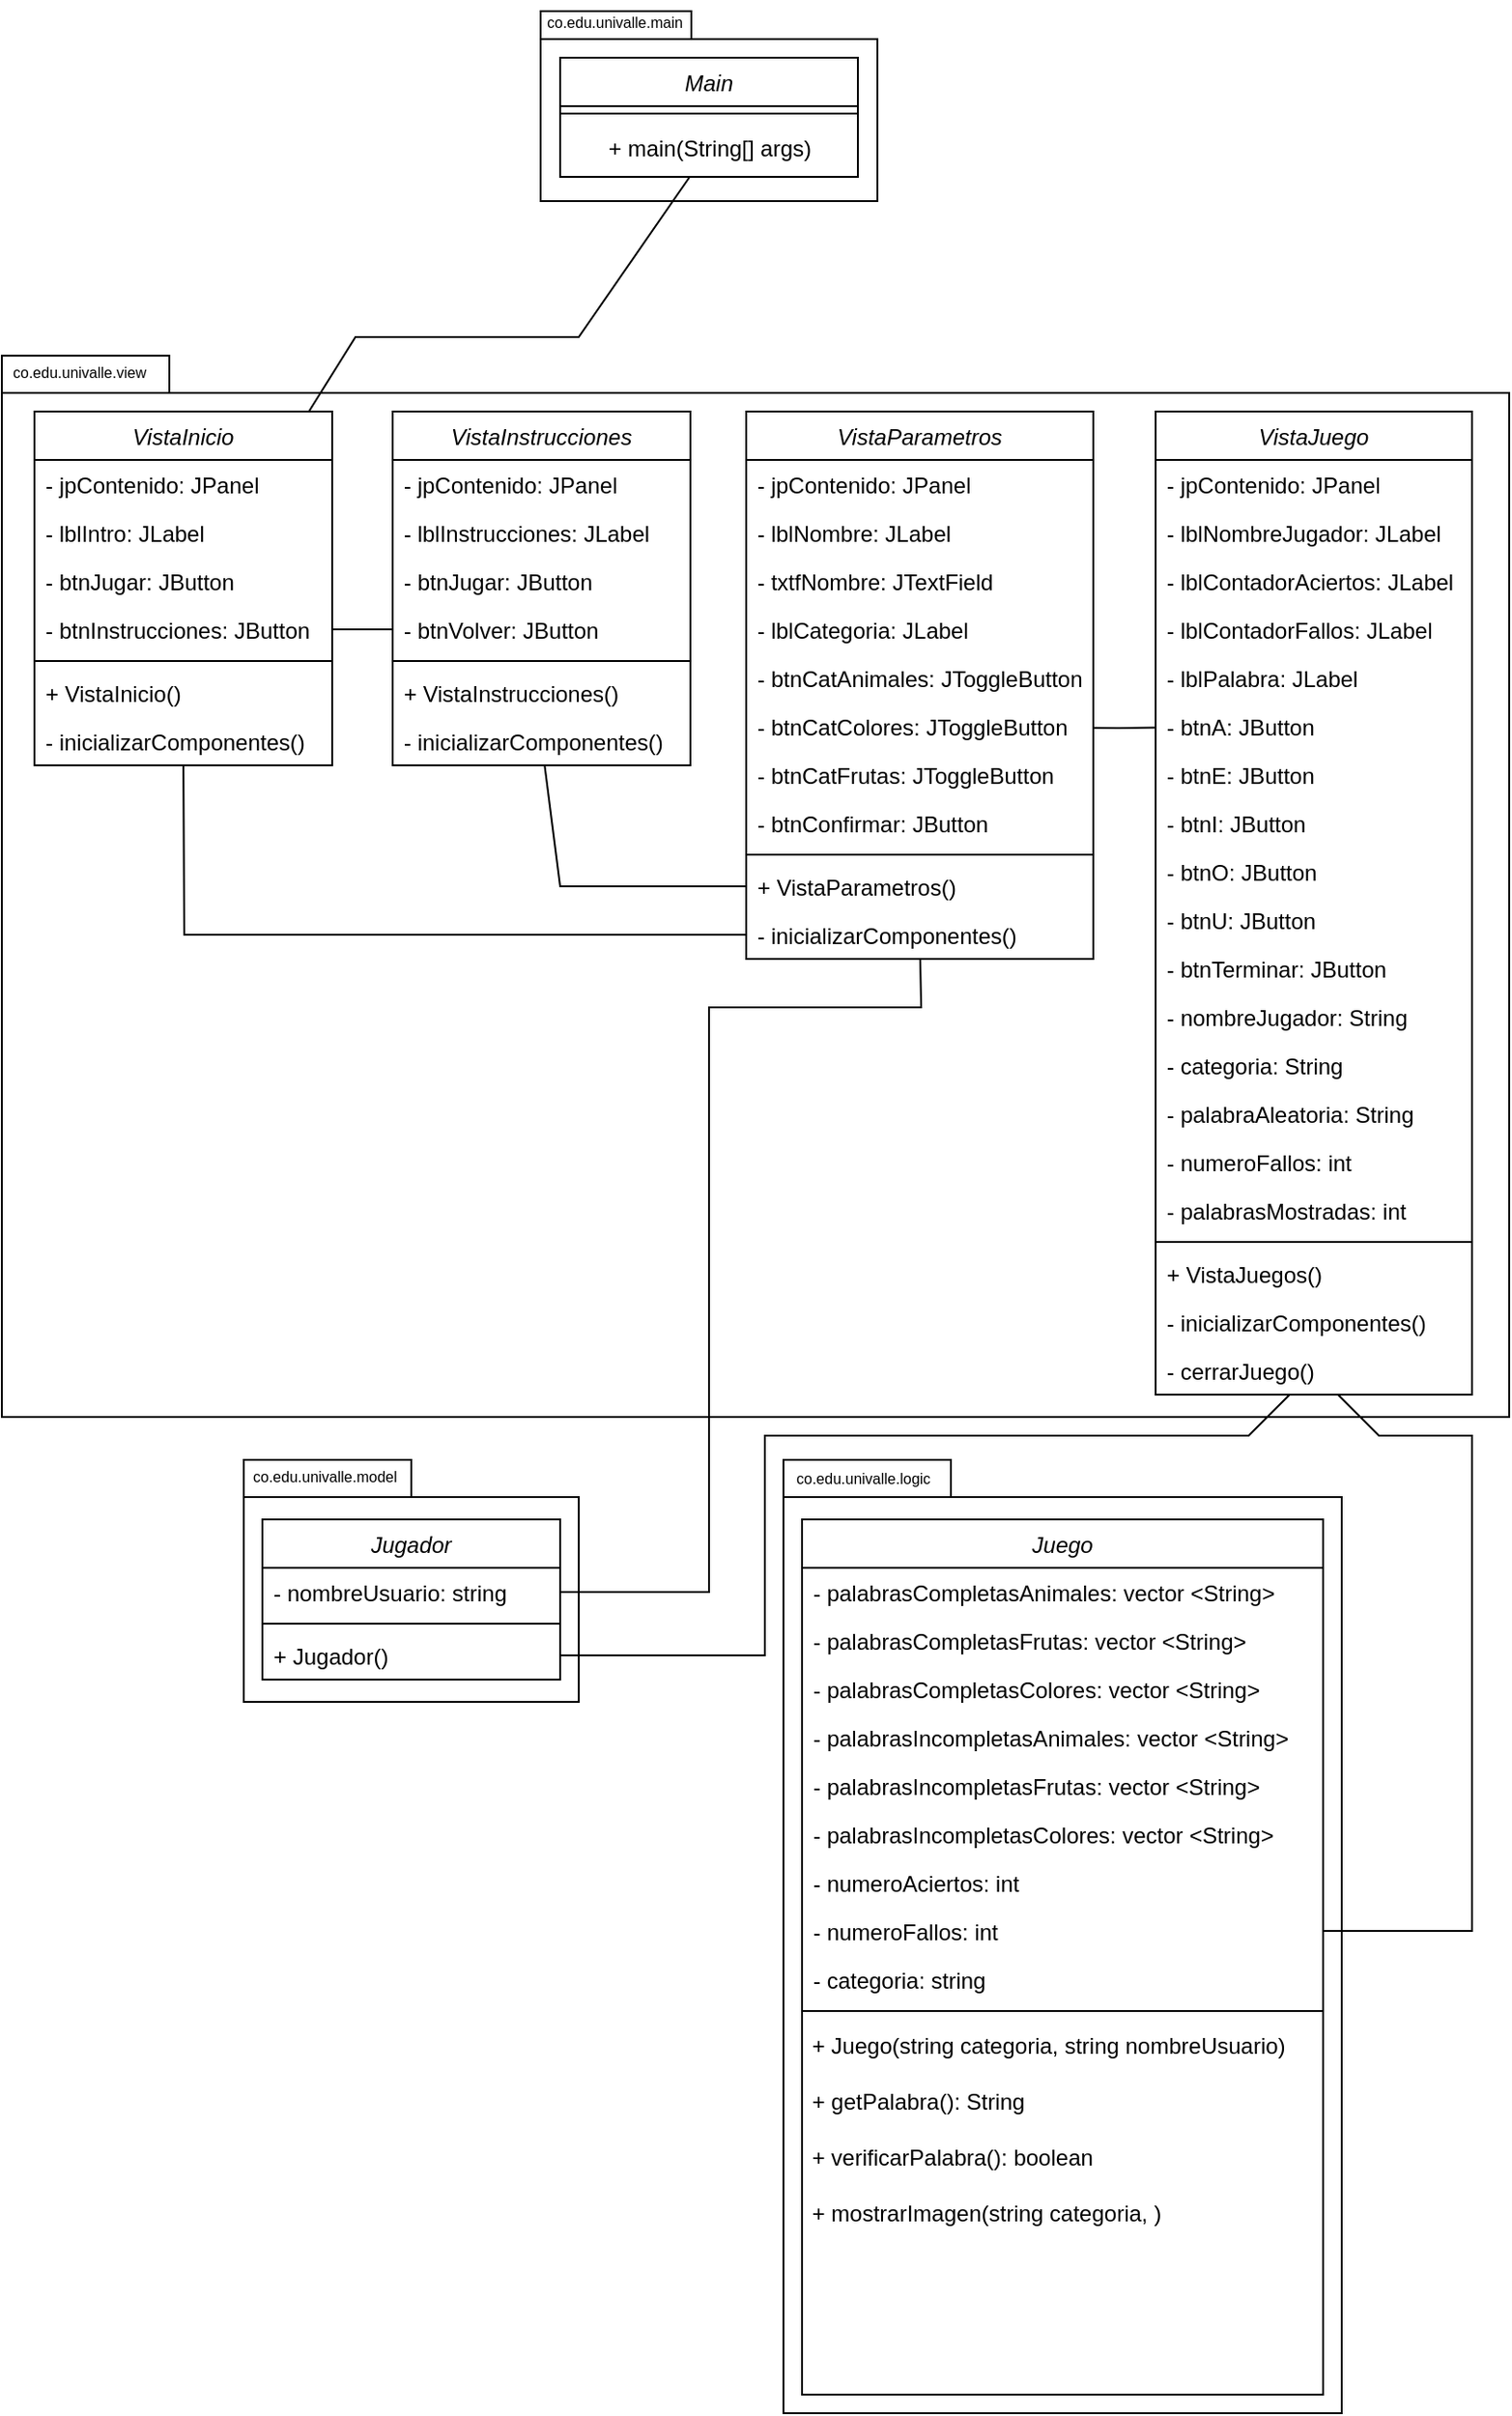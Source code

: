 <mxfile version="21.2.0" type="github">
  <diagram id="C5RBs43oDa-KdzZeNtuy" name="Page-1">
    <mxGraphModel dx="1687" dy="944" grid="1" gridSize="10" guides="1" tooltips="1" connect="1" arrows="1" fold="1" page="1" pageScale="1" pageWidth="827" pageHeight="1169" math="0" shadow="0">
      <root>
        <mxCell id="WIyWlLk6GJQsqaUBKTNV-0" />
        <mxCell id="WIyWlLk6GJQsqaUBKTNV-1" parent="WIyWlLk6GJQsqaUBKTNV-0" />
        <mxCell id="RVjQ9BMWrg18vQn4J5gT-40" value="" style="shape=folder;fontStyle=1;spacingTop=10;tabWidth=81;tabHeight=15;tabPosition=left;html=1;whiteSpace=wrap;" parent="WIyWlLk6GJQsqaUBKTNV-1" vertex="1">
          <mxGeometry x="289.5" y="25" width="181" height="102" as="geometry" />
        </mxCell>
        <mxCell id="RVjQ9BMWrg18vQn4J5gT-33" value="" style="shape=folder;fontStyle=1;spacingTop=10;tabWidth=90;tabHeight=20;tabPosition=left;html=1;whiteSpace=wrap;" parent="WIyWlLk6GJQsqaUBKTNV-1" vertex="1">
          <mxGeometry x="420" y="803" width="300" height="512" as="geometry" />
        </mxCell>
        <mxCell id="RVjQ9BMWrg18vQn4J5gT-32" value="" style="shape=folder;fontStyle=1;spacingTop=10;tabWidth=90;tabHeight=20;tabPosition=left;html=1;whiteSpace=wrap;" parent="WIyWlLk6GJQsqaUBKTNV-1" vertex="1">
          <mxGeometry x="130" y="803" width="180" height="130" as="geometry" />
        </mxCell>
        <mxCell id="RVjQ9BMWrg18vQn4J5gT-13" value="Jugador" style="swimlane;fontStyle=2;align=center;verticalAlign=top;childLayout=stackLayout;horizontal=1;startSize=26;horizontalStack=0;resizeParent=1;resizeLast=0;collapsible=1;marginBottom=0;rounded=0;shadow=0;strokeWidth=1;" parent="WIyWlLk6GJQsqaUBKTNV-1" vertex="1">
          <mxGeometry x="140" y="835" width="160" height="86" as="geometry">
            <mxRectangle x="550" y="140" width="160" height="26" as="alternateBounds" />
          </mxGeometry>
        </mxCell>
        <mxCell id="RVjQ9BMWrg18vQn4J5gT-24" value="- nombreUsuario: string" style="text;align=left;verticalAlign=top;spacingLeft=4;spacingRight=4;overflow=hidden;rotatable=0;points=[[0,0.5],[1,0.5]];portConstraint=eastwest;" parent="RVjQ9BMWrg18vQn4J5gT-13" vertex="1">
          <mxGeometry y="26" width="160" height="26" as="geometry" />
        </mxCell>
        <mxCell id="RVjQ9BMWrg18vQn4J5gT-19" value="" style="line;html=1;strokeWidth=1;align=left;verticalAlign=middle;spacingTop=-1;spacingLeft=3;spacingRight=3;rotatable=0;labelPosition=right;points=[];portConstraint=eastwest;" parent="RVjQ9BMWrg18vQn4J5gT-13" vertex="1">
          <mxGeometry y="52" width="160" height="8" as="geometry" />
        </mxCell>
        <mxCell id="RVjQ9BMWrg18vQn4J5gT-20" value="+ Jugador()" style="text;align=left;verticalAlign=top;spacingLeft=4;spacingRight=4;overflow=hidden;rotatable=0;points=[[0,0.5],[1,0.5]];portConstraint=eastwest;" parent="RVjQ9BMWrg18vQn4J5gT-13" vertex="1">
          <mxGeometry y="60" width="160" height="26" as="geometry" />
        </mxCell>
        <mxCell id="RVjQ9BMWrg18vQn4J5gT-31" value="" style="shape=folder;fontStyle=1;spacingTop=10;tabWidth=90;tabHeight=20;tabPosition=left;html=1;whiteSpace=wrap;" parent="WIyWlLk6GJQsqaUBKTNV-1" vertex="1">
          <mxGeometry y="210" width="810" height="570" as="geometry" />
        </mxCell>
        <mxCell id="zkfFHV4jXpPFQw0GAbJ--0" value="Main" style="swimlane;fontStyle=2;align=center;verticalAlign=top;childLayout=stackLayout;horizontal=1;startSize=26;horizontalStack=0;resizeParent=1;resizeLast=0;collapsible=1;marginBottom=0;rounded=0;shadow=0;strokeWidth=1;" parent="WIyWlLk6GJQsqaUBKTNV-1" vertex="1">
          <mxGeometry x="300" y="50" width="160" height="64" as="geometry">
            <mxRectangle x="300" y="50" width="160" height="26" as="alternateBounds" />
          </mxGeometry>
        </mxCell>
        <mxCell id="zkfFHV4jXpPFQw0GAbJ--4" value="" style="line;html=1;strokeWidth=1;align=left;verticalAlign=middle;spacingTop=-1;spacingLeft=3;spacingRight=3;rotatable=0;labelPosition=right;points=[];portConstraint=eastwest;" parent="zkfFHV4jXpPFQw0GAbJ--0" vertex="1">
          <mxGeometry y="26" width="160" height="8" as="geometry" />
        </mxCell>
        <mxCell id="qx6XCxgeJxMdSCcZh3zr-53" value="+ main(String[] args)" style="text;html=1;align=center;verticalAlign=middle;resizable=0;points=[];autosize=1;strokeColor=none;fillColor=none;" parent="zkfFHV4jXpPFQw0GAbJ--0" vertex="1">
          <mxGeometry y="34" width="160" height="30" as="geometry" />
        </mxCell>
        <mxCell id="zkfFHV4jXpPFQw0GAbJ--6" value="VistaInstrucciones" style="swimlane;fontStyle=2;align=center;verticalAlign=top;childLayout=stackLayout;horizontal=1;startSize=26;horizontalStack=0;resizeParent=1;resizeLast=0;collapsible=1;marginBottom=0;rounded=0;shadow=0;strokeWidth=1;" parent="WIyWlLk6GJQsqaUBKTNV-1" vertex="1">
          <mxGeometry x="210" y="240" width="160" height="190" as="geometry">
            <mxRectangle x="130" y="380" width="160" height="26" as="alternateBounds" />
          </mxGeometry>
        </mxCell>
        <mxCell id="9OdhaxylkcEo5AfVOE6o-1" value="- jpContenido: JPanel" style="text;align=left;verticalAlign=top;spacingLeft=4;spacingRight=4;overflow=hidden;rotatable=0;points=[[0,0.5],[1,0.5]];portConstraint=eastwest;" parent="zkfFHV4jXpPFQw0GAbJ--6" vertex="1">
          <mxGeometry y="26" width="160" height="26" as="geometry" />
        </mxCell>
        <mxCell id="zkfFHV4jXpPFQw0GAbJ--7" value="- lblInstrucciones: JLabel" style="text;align=left;verticalAlign=top;spacingLeft=4;spacingRight=4;overflow=hidden;rotatable=0;points=[[0,0.5],[1,0.5]];portConstraint=eastwest;" parent="zkfFHV4jXpPFQw0GAbJ--6" vertex="1">
          <mxGeometry y="52" width="160" height="26" as="geometry" />
        </mxCell>
        <mxCell id="zkfFHV4jXpPFQw0GAbJ--8" value="- btnJugar: JButton" style="text;align=left;verticalAlign=top;spacingLeft=4;spacingRight=4;overflow=hidden;rotatable=0;points=[[0,0.5],[1,0.5]];portConstraint=eastwest;rounded=0;shadow=0;html=0;" parent="zkfFHV4jXpPFQw0GAbJ--6" vertex="1">
          <mxGeometry y="78" width="160" height="26" as="geometry" />
        </mxCell>
        <mxCell id="qx6XCxgeJxMdSCcZh3zr-32" value="- btnVolver: JButton" style="text;align=left;verticalAlign=top;spacingLeft=4;spacingRight=4;overflow=hidden;rotatable=0;points=[[0,0.5],[1,0.5]];portConstraint=eastwest;rounded=0;shadow=0;html=0;" parent="zkfFHV4jXpPFQw0GAbJ--6" vertex="1">
          <mxGeometry y="104" width="160" height="26" as="geometry" />
        </mxCell>
        <mxCell id="zkfFHV4jXpPFQw0GAbJ--9" value="" style="line;html=1;strokeWidth=1;align=left;verticalAlign=middle;spacingTop=-1;spacingLeft=3;spacingRight=3;rotatable=0;labelPosition=right;points=[];portConstraint=eastwest;" parent="zkfFHV4jXpPFQw0GAbJ--6" vertex="1">
          <mxGeometry y="130" width="160" height="8" as="geometry" />
        </mxCell>
        <mxCell id="qx6XCxgeJxMdSCcZh3zr-34" value="+ VistaInstrucciones()" style="text;align=left;verticalAlign=top;spacingLeft=4;spacingRight=4;overflow=hidden;rotatable=0;points=[[0,0.5],[1,0.5]];portConstraint=eastwest;" parent="zkfFHV4jXpPFQw0GAbJ--6" vertex="1">
          <mxGeometry y="138" width="160" height="26" as="geometry" />
        </mxCell>
        <mxCell id="qx6XCxgeJxMdSCcZh3zr-35" value="- inicializarComponentes()" style="text;align=left;verticalAlign=top;spacingLeft=4;spacingRight=4;overflow=hidden;rotatable=0;points=[[0,0.5],[1,0.5]];portConstraint=eastwest;" parent="zkfFHV4jXpPFQw0GAbJ--6" vertex="1">
          <mxGeometry y="164" width="160" height="26" as="geometry" />
        </mxCell>
        <mxCell id="zkfFHV4jXpPFQw0GAbJ--13" value="Juego" style="swimlane;fontStyle=2;align=center;verticalAlign=top;childLayout=stackLayout;horizontal=1;startSize=26;horizontalStack=0;resizeParent=1;resizeLast=0;collapsible=1;marginBottom=0;rounded=0;shadow=0;strokeWidth=1;" parent="WIyWlLk6GJQsqaUBKTNV-1" vertex="1">
          <mxGeometry x="430" y="835" width="280" height="470" as="geometry">
            <mxRectangle x="340" y="380" width="170" height="26" as="alternateBounds" />
          </mxGeometry>
        </mxCell>
        <mxCell id="RVjQ9BMWrg18vQn4J5gT-7" value="- palabrasCompletasAnimales: vector &lt;String&gt;" style="text;align=left;verticalAlign=top;spacingLeft=4;spacingRight=4;overflow=hidden;rotatable=0;points=[[0,0.5],[1,0.5]];portConstraint=eastwest;" parent="zkfFHV4jXpPFQw0GAbJ--13" vertex="1">
          <mxGeometry y="26" width="280" height="26" as="geometry" />
        </mxCell>
        <mxCell id="RVjQ9BMWrg18vQn4J5gT-9" value="- palabrasCompletasFrutas: vector &lt;String&gt;" style="text;align=left;verticalAlign=top;spacingLeft=4;spacingRight=4;overflow=hidden;rotatable=0;points=[[0,0.5],[1,0.5]];portConstraint=eastwest;" parent="zkfFHV4jXpPFQw0GAbJ--13" vertex="1">
          <mxGeometry y="52" width="280" height="26" as="geometry" />
        </mxCell>
        <mxCell id="RVjQ9BMWrg18vQn4J5gT-8" value="- palabrasCompletasColores: vector &lt;String&gt;" style="text;align=left;verticalAlign=top;spacingLeft=4;spacingRight=4;overflow=hidden;rotatable=0;points=[[0,0.5],[1,0.5]];portConstraint=eastwest;" parent="zkfFHV4jXpPFQw0GAbJ--13" vertex="1">
          <mxGeometry y="78" width="280" height="26" as="geometry" />
        </mxCell>
        <mxCell id="RVjQ9BMWrg18vQn4J5gT-10" value="- palabrasIncompletasAnimales: vector &lt;String&gt;" style="text;align=left;verticalAlign=top;spacingLeft=4;spacingRight=4;overflow=hidden;rotatable=0;points=[[0,0.5],[1,0.5]];portConstraint=eastwest;" parent="zkfFHV4jXpPFQw0GAbJ--13" vertex="1">
          <mxGeometry y="104" width="280" height="26" as="geometry" />
        </mxCell>
        <mxCell id="RVjQ9BMWrg18vQn4J5gT-12" value="- palabrasIncompletasFrutas: vector &lt;String&gt;" style="text;align=left;verticalAlign=top;spacingLeft=4;spacingRight=4;overflow=hidden;rotatable=0;points=[[0,0.5],[1,0.5]];portConstraint=eastwest;" parent="zkfFHV4jXpPFQw0GAbJ--13" vertex="1">
          <mxGeometry y="130" width="280" height="26" as="geometry" />
        </mxCell>
        <mxCell id="RVjQ9BMWrg18vQn4J5gT-11" value="- palabrasIncompletasColores: vector &lt;String&gt;" style="text;align=left;verticalAlign=top;spacingLeft=4;spacingRight=4;overflow=hidden;rotatable=0;points=[[0,0.5],[1,0.5]];portConstraint=eastwest;" parent="zkfFHV4jXpPFQw0GAbJ--13" vertex="1">
          <mxGeometry y="156" width="280" height="26" as="geometry" />
        </mxCell>
        <mxCell id="RVjQ9BMWrg18vQn4J5gT-22" value="- numeroAciertos: int" style="text;align=left;verticalAlign=top;spacingLeft=4;spacingRight=4;overflow=hidden;rotatable=0;points=[[0,0.5],[1,0.5]];portConstraint=eastwest;" parent="zkfFHV4jXpPFQw0GAbJ--13" vertex="1">
          <mxGeometry y="182" width="280" height="26" as="geometry" />
        </mxCell>
        <mxCell id="RVjQ9BMWrg18vQn4J5gT-23" value="- numeroFallos: int" style="text;align=left;verticalAlign=top;spacingLeft=4;spacingRight=4;overflow=hidden;rotatable=0;points=[[0,0.5],[1,0.5]];portConstraint=eastwest;" parent="zkfFHV4jXpPFQw0GAbJ--13" vertex="1">
          <mxGeometry y="208" width="280" height="26" as="geometry" />
        </mxCell>
        <mxCell id="RVjQ9BMWrg18vQn4J5gT-28" value="- categoria: string" style="text;align=left;verticalAlign=top;spacingLeft=4;spacingRight=4;overflow=hidden;rotatable=0;points=[[0,0.5],[1,0.5]];portConstraint=eastwest;" parent="zkfFHV4jXpPFQw0GAbJ--13" vertex="1">
          <mxGeometry y="234" width="280" height="26" as="geometry" />
        </mxCell>
        <mxCell id="zkfFHV4jXpPFQw0GAbJ--15" value="" style="line;html=1;strokeWidth=1;align=left;verticalAlign=middle;spacingTop=-1;spacingLeft=3;spacingRight=3;rotatable=0;labelPosition=right;points=[];portConstraint=eastwest;" parent="zkfFHV4jXpPFQw0GAbJ--13" vertex="1">
          <mxGeometry y="260" width="280" height="8" as="geometry" />
        </mxCell>
        <mxCell id="qx6XCxgeJxMdSCcZh3zr-31" value="&amp;nbsp;+ Juego(string categoria, string nombreUsuario)" style="text;html=1;align=left;verticalAlign=middle;resizable=0;points=[];autosize=1;strokeColor=none;fillColor=none;" parent="zkfFHV4jXpPFQw0GAbJ--13" vertex="1">
          <mxGeometry y="268" width="280" height="30" as="geometry" />
        </mxCell>
        <mxCell id="qx6XCxgeJxMdSCcZh3zr-56" value="&amp;nbsp;+ getPalabra(): String" style="text;html=1;align=left;verticalAlign=middle;resizable=0;points=[];autosize=1;strokeColor=none;fillColor=none;" parent="zkfFHV4jXpPFQw0GAbJ--13" vertex="1">
          <mxGeometry y="298" width="280" height="30" as="geometry" />
        </mxCell>
        <mxCell id="qx6XCxgeJxMdSCcZh3zr-57" value="&amp;nbsp;+ verificarPalabra(): boolean" style="text;html=1;align=left;verticalAlign=middle;resizable=0;points=[];autosize=1;strokeColor=none;fillColor=none;" parent="zkfFHV4jXpPFQw0GAbJ--13" vertex="1">
          <mxGeometry y="328" width="280" height="30" as="geometry" />
        </mxCell>
        <mxCell id="qx6XCxgeJxMdSCcZh3zr-58" value="&amp;nbsp;+ mostrarImagen(string categoria, )" style="text;html=1;align=left;verticalAlign=middle;resizable=0;points=[];autosize=1;strokeColor=none;fillColor=none;" parent="zkfFHV4jXpPFQw0GAbJ--13" vertex="1">
          <mxGeometry y="358" width="280" height="30" as="geometry" />
        </mxCell>
        <mxCell id="zkfFHV4jXpPFQw0GAbJ--17" value="VistaInicio" style="swimlane;fontStyle=2;align=center;verticalAlign=top;childLayout=stackLayout;horizontal=1;startSize=26;horizontalStack=0;resizeParent=1;resizeLast=0;collapsible=1;marginBottom=0;rounded=0;shadow=0;strokeWidth=1;" parent="WIyWlLk6GJQsqaUBKTNV-1" vertex="1">
          <mxGeometry x="17.5" y="240" width="160" height="190" as="geometry">
            <mxRectangle x="550" y="140" width="160" height="26" as="alternateBounds" />
          </mxGeometry>
        </mxCell>
        <mxCell id="9OdhaxylkcEo5AfVOE6o-0" value="- jpContenido: JPanel" style="text;align=left;verticalAlign=top;spacingLeft=4;spacingRight=4;overflow=hidden;rotatable=0;points=[[0,0.5],[1,0.5]];portConstraint=eastwest;" parent="zkfFHV4jXpPFQw0GAbJ--17" vertex="1">
          <mxGeometry y="26" width="160" height="26" as="geometry" />
        </mxCell>
        <mxCell id="zkfFHV4jXpPFQw0GAbJ--18" value="- lblIntro: JLabel" style="text;align=left;verticalAlign=top;spacingLeft=4;spacingRight=4;overflow=hidden;rotatable=0;points=[[0,0.5],[1,0.5]];portConstraint=eastwest;" parent="zkfFHV4jXpPFQw0GAbJ--17" vertex="1">
          <mxGeometry y="52" width="160" height="26" as="geometry" />
        </mxCell>
        <mxCell id="zkfFHV4jXpPFQw0GAbJ--19" value="- btnJugar: JButton" style="text;align=left;verticalAlign=top;spacingLeft=4;spacingRight=4;overflow=hidden;rotatable=0;points=[[0,0.5],[1,0.5]];portConstraint=eastwest;rounded=0;shadow=0;html=0;" parent="zkfFHV4jXpPFQw0GAbJ--17" vertex="1">
          <mxGeometry y="78" width="160" height="26" as="geometry" />
        </mxCell>
        <mxCell id="zkfFHV4jXpPFQw0GAbJ--20" value="- btnInstrucciones: JButton" style="text;align=left;verticalAlign=top;spacingLeft=4;spacingRight=4;overflow=hidden;rotatable=0;points=[[0,0.5],[1,0.5]];portConstraint=eastwest;rounded=0;shadow=0;html=0;" parent="zkfFHV4jXpPFQw0GAbJ--17" vertex="1">
          <mxGeometry y="104" width="160" height="26" as="geometry" />
        </mxCell>
        <mxCell id="zkfFHV4jXpPFQw0GAbJ--23" value="" style="line;html=1;strokeWidth=1;align=left;verticalAlign=middle;spacingTop=-1;spacingLeft=3;spacingRight=3;rotatable=0;labelPosition=right;points=[];portConstraint=eastwest;" parent="zkfFHV4jXpPFQw0GAbJ--17" vertex="1">
          <mxGeometry y="130" width="160" height="8" as="geometry" />
        </mxCell>
        <mxCell id="zkfFHV4jXpPFQw0GAbJ--24" value="+ VistaInicio()" style="text;align=left;verticalAlign=top;spacingLeft=4;spacingRight=4;overflow=hidden;rotatable=0;points=[[0,0.5],[1,0.5]];portConstraint=eastwest;" parent="zkfFHV4jXpPFQw0GAbJ--17" vertex="1">
          <mxGeometry y="138" width="160" height="26" as="geometry" />
        </mxCell>
        <mxCell id="zkfFHV4jXpPFQw0GAbJ--25" value="- inicializarComponentes()" style="text;align=left;verticalAlign=top;spacingLeft=4;spacingRight=4;overflow=hidden;rotatable=0;points=[[0,0.5],[1,0.5]];portConstraint=eastwest;" parent="zkfFHV4jXpPFQw0GAbJ--17" vertex="1">
          <mxGeometry y="164" width="160" height="26" as="geometry" />
        </mxCell>
        <mxCell id="qx6XCxgeJxMdSCcZh3zr-0" value="VistaParametros" style="swimlane;fontStyle=2;align=center;verticalAlign=top;childLayout=stackLayout;horizontal=1;startSize=26;horizontalStack=0;resizeParent=1;resizeLast=0;collapsible=1;marginBottom=0;rounded=0;shadow=0;strokeWidth=1;" parent="WIyWlLk6GJQsqaUBKTNV-1" vertex="1">
          <mxGeometry x="400" y="240" width="186.5" height="294" as="geometry">
            <mxRectangle x="550" y="140" width="160" height="26" as="alternateBounds" />
          </mxGeometry>
        </mxCell>
        <mxCell id="9OdhaxylkcEo5AfVOE6o-5" value="- jpContenido: JPanel" style="text;align=left;verticalAlign=top;spacingLeft=4;spacingRight=4;overflow=hidden;rotatable=0;points=[[0,0.5],[1,0.5]];portConstraint=eastwest;" parent="qx6XCxgeJxMdSCcZh3zr-0" vertex="1">
          <mxGeometry y="26" width="186.5" height="26" as="geometry" />
        </mxCell>
        <mxCell id="qx6XCxgeJxMdSCcZh3zr-36" value="- lblNombre: JLabel" style="text;align=left;verticalAlign=top;spacingLeft=4;spacingRight=4;overflow=hidden;rotatable=0;points=[[0,0.5],[1,0.5]];portConstraint=eastwest;" parent="qx6XCxgeJxMdSCcZh3zr-0" vertex="1">
          <mxGeometry y="52" width="186.5" height="26" as="geometry" />
        </mxCell>
        <mxCell id="qx6XCxgeJxMdSCcZh3zr-38" value="- txtfNombre: JTextField" style="text;align=left;verticalAlign=top;spacingLeft=4;spacingRight=4;overflow=hidden;rotatable=0;points=[[0,0.5],[1,0.5]];portConstraint=eastwest;rounded=0;shadow=0;html=0;" parent="qx6XCxgeJxMdSCcZh3zr-0" vertex="1">
          <mxGeometry y="78" width="186.5" height="26" as="geometry" />
        </mxCell>
        <mxCell id="9OdhaxylkcEo5AfVOE6o-23" value="- lblCategoria: JLabel" style="text;align=left;verticalAlign=top;spacingLeft=4;spacingRight=4;overflow=hidden;rotatable=0;points=[[0,0.5],[1,0.5]];portConstraint=eastwest;" parent="qx6XCxgeJxMdSCcZh3zr-0" vertex="1">
          <mxGeometry y="104" width="186.5" height="26" as="geometry" />
        </mxCell>
        <mxCell id="qx6XCxgeJxMdSCcZh3zr-39" value="- btnCatAnimales: JToggleButton" style="text;align=left;verticalAlign=top;spacingLeft=4;spacingRight=4;overflow=hidden;rotatable=0;points=[[0,0.5],[1,0.5]];portConstraint=eastwest;rounded=0;shadow=0;html=0;" parent="qx6XCxgeJxMdSCcZh3zr-0" vertex="1">
          <mxGeometry y="130" width="186.5" height="26" as="geometry" />
        </mxCell>
        <mxCell id="qx6XCxgeJxMdSCcZh3zr-40" value="- btnCatColores: JToggleButton" style="text;align=left;verticalAlign=top;spacingLeft=4;spacingRight=4;overflow=hidden;rotatable=0;points=[[0,0.5],[1,0.5]];portConstraint=eastwest;rounded=0;shadow=0;html=0;" parent="qx6XCxgeJxMdSCcZh3zr-0" vertex="1">
          <mxGeometry y="156" width="186.5" height="26" as="geometry" />
        </mxCell>
        <mxCell id="qx6XCxgeJxMdSCcZh3zr-41" value="- btnCatFrutas: JToggleButton" style="text;align=left;verticalAlign=top;spacingLeft=4;spacingRight=4;overflow=hidden;rotatable=0;points=[[0,0.5],[1,0.5]];portConstraint=eastwest;rounded=0;shadow=0;html=0;" parent="qx6XCxgeJxMdSCcZh3zr-0" vertex="1">
          <mxGeometry y="182" width="186.5" height="26" as="geometry" />
        </mxCell>
        <mxCell id="RVjQ9BMWrg18vQn4J5gT-27" value="- btnConfirmar: JButton" style="text;align=left;verticalAlign=top;spacingLeft=4;spacingRight=4;overflow=hidden;rotatable=0;points=[[0,0.5],[1,0.5]];portConstraint=eastwest;rounded=0;shadow=0;html=0;" parent="qx6XCxgeJxMdSCcZh3zr-0" vertex="1">
          <mxGeometry y="208" width="186.5" height="26" as="geometry" />
        </mxCell>
        <mxCell id="qx6XCxgeJxMdSCcZh3zr-6" value="" style="line;html=1;strokeWidth=1;align=left;verticalAlign=middle;spacingTop=-1;spacingLeft=3;spacingRight=3;rotatable=0;labelPosition=right;points=[];portConstraint=eastwest;" parent="qx6XCxgeJxMdSCcZh3zr-0" vertex="1">
          <mxGeometry y="234" width="186.5" height="8" as="geometry" />
        </mxCell>
        <mxCell id="qx6XCxgeJxMdSCcZh3zr-42" value="+ VistaParametros()" style="text;align=left;verticalAlign=top;spacingLeft=4;spacingRight=4;overflow=hidden;rotatable=0;points=[[0,0.5],[1,0.5]];portConstraint=eastwest;" parent="qx6XCxgeJxMdSCcZh3zr-0" vertex="1">
          <mxGeometry y="242" width="186.5" height="26" as="geometry" />
        </mxCell>
        <mxCell id="qx6XCxgeJxMdSCcZh3zr-43" value="- inicializarComponentes()" style="text;align=left;verticalAlign=top;spacingLeft=4;spacingRight=4;overflow=hidden;rotatable=0;points=[[0,0.5],[1,0.5]];portConstraint=eastwest;" parent="qx6XCxgeJxMdSCcZh3zr-0" vertex="1">
          <mxGeometry y="268" width="186.5" height="26" as="geometry" />
        </mxCell>
        <mxCell id="qx6XCxgeJxMdSCcZh3zr-9" value="" style="endArrow=none;html=1;rounded=0;" parent="WIyWlLk6GJQsqaUBKTNV-1" source="zkfFHV4jXpPFQw0GAbJ--17" target="qx6XCxgeJxMdSCcZh3zr-53" edge="1">
          <mxGeometry width="50" height="50" relative="1" as="geometry">
            <mxPoint x="169.5" y="320" as="sourcePoint" />
            <mxPoint x="374.545" y="110" as="targetPoint" />
            <Array as="points">
              <mxPoint x="165" y="240" />
              <mxPoint x="190" y="200" />
              <mxPoint x="310" y="200" />
            </Array>
          </mxGeometry>
        </mxCell>
        <mxCell id="qx6XCxgeJxMdSCcZh3zr-12" value="" style="endArrow=none;html=1;rounded=0;" parent="WIyWlLk6GJQsqaUBKTNV-1" source="RVjQ9BMWrg18vQn4J5gT-23" target="sq7u24hQq7Cdlv_kUSsy-4" edge="1">
          <mxGeometry width="50" height="50" relative="1" as="geometry">
            <mxPoint x="730" y="820" as="sourcePoint" />
            <mxPoint x="700" y="542" as="targetPoint" />
            <Array as="points">
              <mxPoint x="790" y="1056" />
              <mxPoint x="790" y="790" />
              <mxPoint x="740" y="790" />
            </Array>
          </mxGeometry>
        </mxCell>
        <mxCell id="qx6XCxgeJxMdSCcZh3zr-13" value="VistaJuego" style="swimlane;fontStyle=2;align=center;verticalAlign=top;childLayout=stackLayout;horizontal=1;startSize=26;horizontalStack=0;resizeParent=1;resizeLast=0;collapsible=1;marginBottom=0;rounded=0;shadow=0;strokeWidth=1;" parent="WIyWlLk6GJQsqaUBKTNV-1" vertex="1">
          <mxGeometry x="620" y="240" width="170" height="528" as="geometry">
            <mxRectangle x="550" y="140" width="160" height="26" as="alternateBounds" />
          </mxGeometry>
        </mxCell>
        <mxCell id="9OdhaxylkcEo5AfVOE6o-17" value="- jpContenido: JPanel" style="text;align=left;verticalAlign=top;spacingLeft=4;spacingRight=4;overflow=hidden;rotatable=0;points=[[0,0.5],[1,0.5]];portConstraint=eastwest;" parent="qx6XCxgeJxMdSCcZh3zr-13" vertex="1">
          <mxGeometry y="26" width="170" height="26" as="geometry" />
        </mxCell>
        <mxCell id="9OdhaxylkcEo5AfVOE6o-4" value="- lblNombreJugador: JLabel" style="text;align=left;verticalAlign=top;spacingLeft=4;spacingRight=4;overflow=hidden;rotatable=0;points=[[0,0.5],[1,0.5]];portConstraint=eastwest;" parent="qx6XCxgeJxMdSCcZh3zr-13" vertex="1">
          <mxGeometry y="52" width="170" height="26" as="geometry" />
        </mxCell>
        <mxCell id="9OdhaxylkcEo5AfVOE6o-3" value="- lblContadorAciertos: JLabel" style="text;align=left;verticalAlign=top;spacingLeft=4;spacingRight=4;overflow=hidden;rotatable=0;points=[[0,0.5],[1,0.5]];portConstraint=eastwest;" parent="qx6XCxgeJxMdSCcZh3zr-13" vertex="1">
          <mxGeometry y="78" width="170" height="26" as="geometry" />
        </mxCell>
        <mxCell id="9OdhaxylkcEo5AfVOE6o-2" value="- lblContadorFallos: JLabel" style="text;align=left;verticalAlign=top;spacingLeft=4;spacingRight=4;overflow=hidden;rotatable=0;points=[[0,0.5],[1,0.5]];portConstraint=eastwest;" parent="qx6XCxgeJxMdSCcZh3zr-13" vertex="1">
          <mxGeometry y="104" width="170" height="26" as="geometry" />
        </mxCell>
        <mxCell id="qx6XCxgeJxMdSCcZh3zr-46" value="- lblPalabra: JLabel" style="text;align=left;verticalAlign=top;spacingLeft=4;spacingRight=4;overflow=hidden;rotatable=0;points=[[0,0.5],[1,0.5]];portConstraint=eastwest;" parent="qx6XCxgeJxMdSCcZh3zr-13" vertex="1">
          <mxGeometry y="130" width="170" height="26" as="geometry" />
        </mxCell>
        <mxCell id="qx6XCxgeJxMdSCcZh3zr-49" value="- btnA: JButton" style="text;align=left;verticalAlign=top;spacingLeft=4;spacingRight=4;overflow=hidden;rotatable=0;points=[[0,0.5],[1,0.5]];portConstraint=eastwest;rounded=0;shadow=0;html=0;" parent="qx6XCxgeJxMdSCcZh3zr-13" vertex="1">
          <mxGeometry y="156" width="170" height="26" as="geometry" />
        </mxCell>
        <mxCell id="qx6XCxgeJxMdSCcZh3zr-48" value="- btnE: JButton" style="text;align=left;verticalAlign=top;spacingLeft=4;spacingRight=4;overflow=hidden;rotatable=0;points=[[0,0.5],[1,0.5]];portConstraint=eastwest;rounded=0;shadow=0;html=0;" parent="qx6XCxgeJxMdSCcZh3zr-13" vertex="1">
          <mxGeometry y="182" width="170" height="26" as="geometry" />
        </mxCell>
        <mxCell id="qx6XCxgeJxMdSCcZh3zr-47" value="- btnI: JButton" style="text;align=left;verticalAlign=top;spacingLeft=4;spacingRight=4;overflow=hidden;rotatable=0;points=[[0,0.5],[1,0.5]];portConstraint=eastwest;rounded=0;shadow=0;html=0;" parent="qx6XCxgeJxMdSCcZh3zr-13" vertex="1">
          <mxGeometry y="208" width="170" height="26" as="geometry" />
        </mxCell>
        <mxCell id="qx6XCxgeJxMdSCcZh3zr-50" value="- btnO: JButton" style="text;align=left;verticalAlign=top;spacingLeft=4;spacingRight=4;overflow=hidden;rotatable=0;points=[[0,0.5],[1,0.5]];portConstraint=eastwest;rounded=0;shadow=0;html=0;" parent="qx6XCxgeJxMdSCcZh3zr-13" vertex="1">
          <mxGeometry y="234" width="170" height="26" as="geometry" />
        </mxCell>
        <mxCell id="qx6XCxgeJxMdSCcZh3zr-51" value="- btnU: JButton" style="text;align=left;verticalAlign=top;spacingLeft=4;spacingRight=4;overflow=hidden;rotatable=0;points=[[0,0.5],[1,0.5]];portConstraint=eastwest;rounded=0;shadow=0;html=0;" parent="qx6XCxgeJxMdSCcZh3zr-13" vertex="1">
          <mxGeometry y="260" width="170" height="26" as="geometry" />
        </mxCell>
        <mxCell id="sq7u24hQq7Cdlv_kUSsy-0" value="- btnTerminar: JButton" style="text;align=left;verticalAlign=top;spacingLeft=4;spacingRight=4;overflow=hidden;rotatable=0;points=[[0,0.5],[1,0.5]];portConstraint=eastwest;rounded=0;shadow=0;html=0;" vertex="1" parent="qx6XCxgeJxMdSCcZh3zr-13">
          <mxGeometry y="286" width="170" height="26" as="geometry" />
        </mxCell>
        <mxCell id="9OdhaxylkcEo5AfVOE6o-21" value="- nombreJugador: String" style="text;align=left;verticalAlign=top;spacingLeft=4;spacingRight=4;overflow=hidden;rotatable=0;points=[[0,0.5],[1,0.5]];portConstraint=eastwest;" parent="qx6XCxgeJxMdSCcZh3zr-13" vertex="1">
          <mxGeometry y="312" width="170" height="26" as="geometry" />
        </mxCell>
        <mxCell id="sq7u24hQq7Cdlv_kUSsy-1" value="- categoria: String" style="text;align=left;verticalAlign=top;spacingLeft=4;spacingRight=4;overflow=hidden;rotatable=0;points=[[0,0.5],[1,0.5]];portConstraint=eastwest;" vertex="1" parent="qx6XCxgeJxMdSCcZh3zr-13">
          <mxGeometry y="338" width="170" height="26" as="geometry" />
        </mxCell>
        <mxCell id="sq7u24hQq7Cdlv_kUSsy-3" value="- palabraAleatoria: String" style="text;align=left;verticalAlign=top;spacingLeft=4;spacingRight=4;overflow=hidden;rotatable=0;points=[[0,0.5],[1,0.5]];portConstraint=eastwest;" vertex="1" parent="qx6XCxgeJxMdSCcZh3zr-13">
          <mxGeometry y="364" width="170" height="26" as="geometry" />
        </mxCell>
        <mxCell id="9OdhaxylkcEo5AfVOE6o-20" value="- numeroFallos: int" style="text;align=left;verticalAlign=top;spacingLeft=4;spacingRight=4;overflow=hidden;rotatable=0;points=[[0,0.5],[1,0.5]];portConstraint=eastwest;" parent="qx6XCxgeJxMdSCcZh3zr-13" vertex="1">
          <mxGeometry y="390" width="170" height="26" as="geometry" />
        </mxCell>
        <mxCell id="9OdhaxylkcEo5AfVOE6o-19" value="- palabrasMostradas: int" style="text;align=left;verticalAlign=top;spacingLeft=4;spacingRight=4;overflow=hidden;rotatable=0;points=[[0,0.5],[1,0.5]];portConstraint=eastwest;" parent="qx6XCxgeJxMdSCcZh3zr-13" vertex="1">
          <mxGeometry y="416" width="170" height="26" as="geometry" />
        </mxCell>
        <mxCell id="qx6XCxgeJxMdSCcZh3zr-19" value="" style="line;html=1;strokeWidth=1;align=left;verticalAlign=middle;spacingTop=-1;spacingLeft=3;spacingRight=3;rotatable=0;labelPosition=right;points=[];portConstraint=eastwest;" parent="qx6XCxgeJxMdSCcZh3zr-13" vertex="1">
          <mxGeometry y="442" width="170" height="8" as="geometry" />
        </mxCell>
        <mxCell id="qx6XCxgeJxMdSCcZh3zr-44" value="+ VistaJuegos()" style="text;align=left;verticalAlign=top;spacingLeft=4;spacingRight=4;overflow=hidden;rotatable=0;points=[[0,0.5],[1,0.5]];portConstraint=eastwest;" parent="qx6XCxgeJxMdSCcZh3zr-13" vertex="1">
          <mxGeometry y="450" width="170" height="26" as="geometry" />
        </mxCell>
        <mxCell id="qx6XCxgeJxMdSCcZh3zr-45" value="- inicializarComponentes()" style="text;align=left;verticalAlign=top;spacingLeft=4;spacingRight=4;overflow=hidden;rotatable=0;points=[[0,0.5],[1,0.5]];portConstraint=eastwest;" parent="qx6XCxgeJxMdSCcZh3zr-13" vertex="1">
          <mxGeometry y="476" width="170" height="26" as="geometry" />
        </mxCell>
        <mxCell id="sq7u24hQq7Cdlv_kUSsy-4" value="- cerrarJuego()" style="text;align=left;verticalAlign=top;spacingLeft=4;spacingRight=4;overflow=hidden;rotatable=0;points=[[0,0.5],[1,0.5]];portConstraint=eastwest;" vertex="1" parent="qx6XCxgeJxMdSCcZh3zr-13">
          <mxGeometry y="502" width="170" height="26" as="geometry" />
        </mxCell>
        <mxCell id="qx6XCxgeJxMdSCcZh3zr-28" value="" style="endArrow=none;html=1;rounded=0;" parent="WIyWlLk6GJQsqaUBKTNV-1" source="RVjQ9BMWrg18vQn4J5gT-24" target="qx6XCxgeJxMdSCcZh3zr-43" edge="1">
          <mxGeometry width="50" height="50" relative="1" as="geometry">
            <mxPoint x="305.68" y="645.37" as="sourcePoint" />
            <mxPoint x="489.592" y="482" as="targetPoint" />
            <Array as="points">
              <mxPoint x="380" y="874" />
              <mxPoint x="380" y="560" />
              <mxPoint x="494" y="560" />
            </Array>
          </mxGeometry>
        </mxCell>
        <mxCell id="RVjQ9BMWrg18vQn4J5gT-0" value="" style="endArrow=none;html=1;rounded=0;" parent="WIyWlLk6GJQsqaUBKTNV-1" source="zkfFHV4jXpPFQw0GAbJ--20" target="qx6XCxgeJxMdSCcZh3zr-32" edge="1">
          <mxGeometry width="50" height="50" relative="1" as="geometry">
            <mxPoint x="390" y="310" as="sourcePoint" />
            <mxPoint x="230" y="330" as="targetPoint" />
          </mxGeometry>
        </mxCell>
        <mxCell id="RVjQ9BMWrg18vQn4J5gT-26" value="" style="endArrow=none;html=1;rounded=0;" parent="WIyWlLk6GJQsqaUBKTNV-1" source="RVjQ9BMWrg18vQn4J5gT-20" target="sq7u24hQq7Cdlv_kUSsy-4" edge="1">
          <mxGeometry width="50" height="50" relative="1" as="geometry">
            <mxPoint x="380" y="830" as="sourcePoint" />
            <mxPoint x="430" y="780" as="targetPoint" />
            <Array as="points">
              <mxPoint x="410" y="908" />
              <mxPoint x="410" y="790" />
              <mxPoint x="670" y="790" />
            </Array>
          </mxGeometry>
        </mxCell>
        <mxCell id="RVjQ9BMWrg18vQn4J5gT-29" value="" style="endArrow=none;html=1;rounded=0;" parent="WIyWlLk6GJQsqaUBKTNV-1" source="qx6XCxgeJxMdSCcZh3zr-49" target="qx6XCxgeJxMdSCcZh3zr-40" edge="1">
          <mxGeometry width="50" height="50" relative="1" as="geometry">
            <mxPoint x="600" y="550" as="sourcePoint" />
            <mxPoint x="460" y="550" as="targetPoint" />
            <Array as="points">
              <mxPoint x="600" y="410" />
            </Array>
          </mxGeometry>
        </mxCell>
        <mxCell id="RVjQ9BMWrg18vQn4J5gT-36" value="&lt;font style=&quot;font-size: 8px;&quot;&gt;co.edu.univalle.model&lt;/font&gt;" style="text;html=1;align=left;verticalAlign=bottom;resizable=0;points=[];autosize=1;strokeColor=none;fillColor=none;fontSize=8;" parent="WIyWlLk6GJQsqaUBKTNV-1" vertex="1">
          <mxGeometry x="133" y="800" width="100" height="20" as="geometry" />
        </mxCell>
        <mxCell id="RVjQ9BMWrg18vQn4J5gT-38" value="&lt;font style=&quot;font-size: 8px;&quot;&gt;co.edu.univalle.logic&lt;/font&gt;" style="text;html=1;align=left;verticalAlign=bottom;resizable=0;points=[];autosize=1;strokeColor=none;fillColor=none;fontSize=8;" parent="WIyWlLk6GJQsqaUBKTNV-1" vertex="1">
          <mxGeometry x="425" y="801" width="100" height="20" as="geometry" />
        </mxCell>
        <mxCell id="RVjQ9BMWrg18vQn4J5gT-39" value="&lt;font style=&quot;font-size: 8px;&quot;&gt;co.edu.univalle.view&lt;/font&gt;" style="text;html=1;align=left;verticalAlign=bottom;resizable=0;points=[];autosize=1;strokeColor=none;fillColor=none;fontSize=8;" parent="WIyWlLk6GJQsqaUBKTNV-1" vertex="1">
          <mxGeometry x="4" y="207" width="100" height="20" as="geometry" />
        </mxCell>
        <mxCell id="RVjQ9BMWrg18vQn4J5gT-41" value="&lt;font style=&quot;font-size: 8px;&quot;&gt;co.edu.univalle.main&lt;/font&gt;" style="text;html=1;align=left;verticalAlign=bottom;resizable=0;points=[];autosize=1;strokeColor=none;fillColor=none;fontSize=8;" parent="WIyWlLk6GJQsqaUBKTNV-1" vertex="1">
          <mxGeometry x="291" y="19" width="100" height="20" as="geometry" />
        </mxCell>
        <mxCell id="9OdhaxylkcEo5AfVOE6o-24" value="" style="endArrow=none;html=1;rounded=0;" parent="WIyWlLk6GJQsqaUBKTNV-1" source="zkfFHV4jXpPFQw0GAbJ--25" target="qx6XCxgeJxMdSCcZh3zr-43" edge="1">
          <mxGeometry width="50" height="50" relative="1" as="geometry">
            <mxPoint x="520" y="450" as="sourcePoint" />
            <mxPoint x="570" y="400" as="targetPoint" />
            <Array as="points">
              <mxPoint x="98" y="521" />
            </Array>
          </mxGeometry>
        </mxCell>
        <mxCell id="9OdhaxylkcEo5AfVOE6o-25" value="" style="endArrow=none;html=1;rounded=0;" parent="WIyWlLk6GJQsqaUBKTNV-1" source="qx6XCxgeJxMdSCcZh3zr-35" target="qx6XCxgeJxMdSCcZh3zr-42" edge="1">
          <mxGeometry width="50" height="50" relative="1" as="geometry">
            <mxPoint x="520" y="450" as="sourcePoint" />
            <mxPoint x="570" y="400" as="targetPoint" />
            <Array as="points">
              <mxPoint x="300" y="495" />
            </Array>
          </mxGeometry>
        </mxCell>
      </root>
    </mxGraphModel>
  </diagram>
</mxfile>
